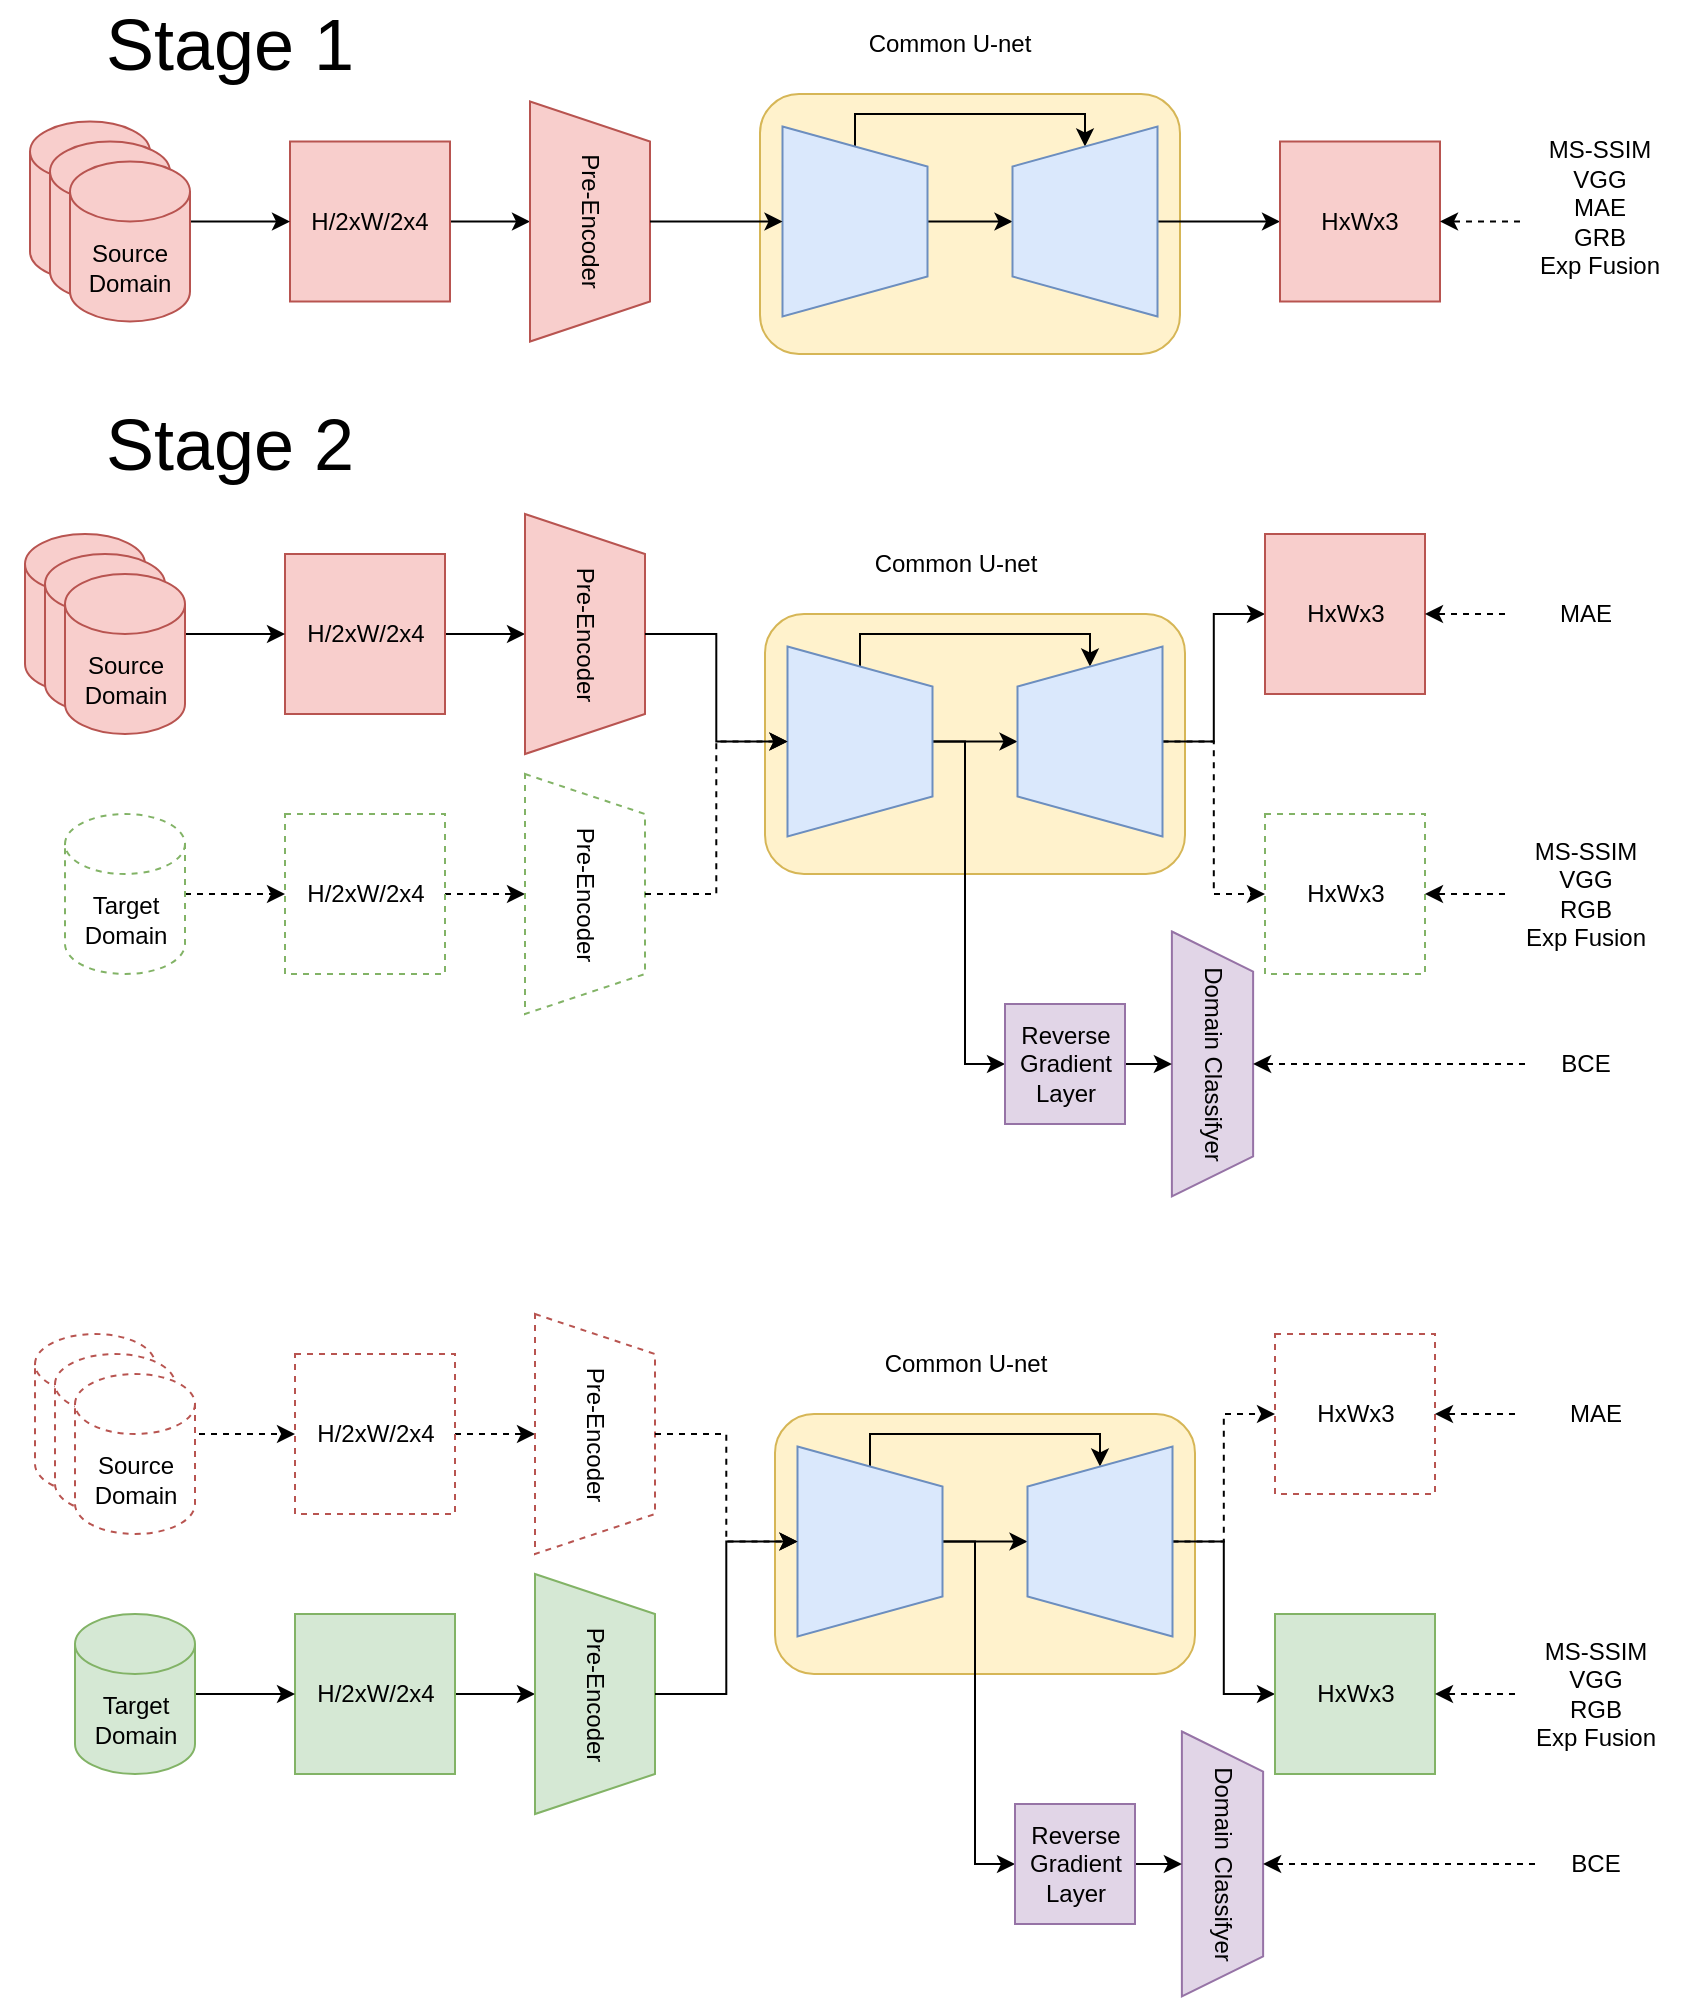 <mxfile version="20.1.3" type="device"><diagram id="XBrZccxcdFRXZSTpHr5B" name="Page-1"><mxGraphModel dx="1483" dy="774" grid="1" gridSize="10" guides="1" tooltips="1" connect="1" arrows="1" fold="1" page="1" pageScale="1" pageWidth="850" pageHeight="1100" math="0" shadow="0"><root><mxCell id="0"/><mxCell id="1" parent="0"/><mxCell id="iq0pE8cS_Rv9jsQV2Dix-35" style="edgeStyle=orthogonalEdgeStyle;rounded=0;orthogonalLoop=1;jettySize=auto;html=1;" parent="1" source="iq0pE8cS_Rv9jsQV2Dix-1" target="iq0pE8cS_Rv9jsQV2Dix-7" edge="1"><mxGeometry relative="1" as="geometry"/></mxCell><mxCell id="iq0pE8cS_Rv9jsQV2Dix-1" value="H/2xW/2x4" style="whiteSpace=wrap;html=1;aspect=fixed;fillColor=#f8cecc;strokeColor=#b85450;" parent="1" vertex="1"><mxGeometry x="145" y="83.75" width="80" height="80" as="geometry"/></mxCell><mxCell id="iq0pE8cS_Rv9jsQV2Dix-36" style="edgeStyle=orthogonalEdgeStyle;rounded=0;orthogonalLoop=1;jettySize=auto;html=1;" parent="1" source="iq0pE8cS_Rv9jsQV2Dix-2" edge="1"><mxGeometry relative="1" as="geometry"><mxPoint x="260" y="200" as="targetPoint"/></mxGeometry></mxCell><mxCell id="iq0pE8cS_Rv9jsQV2Dix-3" value="" style="shape=cylinder3;whiteSpace=wrap;html=1;boundedLbl=1;backgroundOutline=1;size=15;fillColor=#f8cecc;strokeColor=#b85450;" parent="1" vertex="1"><mxGeometry x="15" y="73.75" width="60" height="80" as="geometry"/></mxCell><mxCell id="iq0pE8cS_Rv9jsQV2Dix-34" style="edgeStyle=orthogonalEdgeStyle;rounded=0;orthogonalLoop=1;jettySize=auto;html=1;" parent="1" source="iq0pE8cS_Rv9jsQV2Dix-4" target="iq0pE8cS_Rv9jsQV2Dix-1" edge="1"><mxGeometry relative="1" as="geometry"/></mxCell><mxCell id="iq0pE8cS_Rv9jsQV2Dix-4" value="" style="shape=cylinder3;whiteSpace=wrap;html=1;boundedLbl=1;backgroundOutline=1;size=15;fillColor=#f8cecc;strokeColor=#b85450;" parent="1" vertex="1"><mxGeometry x="25" y="83.75" width="60" height="80" as="geometry"/></mxCell><mxCell id="iq0pE8cS_Rv9jsQV2Dix-5" value="Source Domain" style="shape=cylinder3;whiteSpace=wrap;html=1;boundedLbl=1;backgroundOutline=1;size=15;fillColor=#f8cecc;strokeColor=#b85450;" parent="1" vertex="1"><mxGeometry x="35" y="93.75" width="60" height="80" as="geometry"/></mxCell><mxCell id="iq0pE8cS_Rv9jsQV2Dix-37" style="edgeStyle=orthogonalEdgeStyle;rounded=0;orthogonalLoop=1;jettySize=auto;html=1;" parent="1" source="iq0pE8cS_Rv9jsQV2Dix-6" edge="1"><mxGeometry relative="1" as="geometry"><mxPoint x="140" y="200" as="targetPoint"/></mxGeometry></mxCell><mxCell id="iq0pE8cS_Rv9jsQV2Dix-7" value="Pre-Encoder" style="shape=trapezoid;perimeter=trapezoidPerimeter;whiteSpace=wrap;html=1;fixedSize=1;rotation=90;fillColor=#f8cecc;strokeColor=#b85450;" parent="1" vertex="1"><mxGeometry x="235" y="93.75" width="120" height="60" as="geometry"/></mxCell><mxCell id="iq0pE8cS_Rv9jsQV2Dix-9" value="" style="rounded=1;whiteSpace=wrap;html=1;fillColor=#fff2cc;strokeColor=#d6b656;" parent="1" vertex="1"><mxGeometry x="380" y="60" width="210" height="130" as="geometry"/></mxCell><mxCell id="iq0pE8cS_Rv9jsQV2Dix-12" style="edgeStyle=orthogonalEdgeStyle;rounded=0;orthogonalLoop=1;jettySize=auto;html=1;exitX=0.5;exitY=0;exitDx=0;exitDy=0;entryX=0.5;entryY=0;entryDx=0;entryDy=0;" parent="1" source="iq0pE8cS_Rv9jsQV2Dix-10" target="iq0pE8cS_Rv9jsQV2Dix-11" edge="1"><mxGeometry relative="1" as="geometry"/></mxCell><mxCell id="iq0pE8cS_Rv9jsQV2Dix-13" style="edgeStyle=orthogonalEdgeStyle;rounded=0;orthogonalLoop=1;jettySize=auto;html=1;exitX=0;exitY=0.5;exitDx=0;exitDy=0;entryX=1;entryY=0.5;entryDx=0;entryDy=0;" parent="1" source="iq0pE8cS_Rv9jsQV2Dix-10" target="iq0pE8cS_Rv9jsQV2Dix-11" edge="1"><mxGeometry relative="1" as="geometry"><Array as="points"><mxPoint x="428" y="70"/><mxPoint x="543" y="70"/></Array></mxGeometry></mxCell><mxCell id="iq0pE8cS_Rv9jsQV2Dix-10" value="" style="shape=trapezoid;perimeter=trapezoidPerimeter;whiteSpace=wrap;html=1;fixedSize=1;rotation=90;fillColor=#dae8fc;strokeColor=#6c8ebf;" parent="1" vertex="1"><mxGeometry x="380" y="87.5" width="95" height="72.5" as="geometry"/></mxCell><mxCell id="iq0pE8cS_Rv9jsQV2Dix-25" style="edgeStyle=orthogonalEdgeStyle;rounded=0;orthogonalLoop=1;jettySize=auto;html=1;" parent="1" source="iq0pE8cS_Rv9jsQV2Dix-11" target="iq0pE8cS_Rv9jsQV2Dix-24" edge="1"><mxGeometry relative="1" as="geometry"/></mxCell><mxCell id="iq0pE8cS_Rv9jsQV2Dix-11" value="" style="shape=trapezoid;perimeter=trapezoidPerimeter;whiteSpace=wrap;html=1;fixedSize=1;rotation=-90;fillColor=#dae8fc;strokeColor=#6c8ebf;" parent="1" vertex="1"><mxGeometry x="495" y="87.5" width="95" height="72.5" as="geometry"/></mxCell><mxCell id="iq0pE8cS_Rv9jsQV2Dix-14" style="edgeStyle=orthogonalEdgeStyle;rounded=0;orthogonalLoop=1;jettySize=auto;html=1;" parent="1" source="iq0pE8cS_Rv9jsQV2Dix-7" target="iq0pE8cS_Rv9jsQV2Dix-10" edge="1"><mxGeometry relative="1" as="geometry"/></mxCell><mxCell id="iq0pE8cS_Rv9jsQV2Dix-24" value="HxWx3" style="whiteSpace=wrap;html=1;aspect=fixed;fillColor=#f8cecc;strokeColor=#b85450;" parent="1" vertex="1"><mxGeometry x="640" y="83.75" width="80" height="80" as="geometry"/></mxCell><mxCell id="iq0pE8cS_Rv9jsQV2Dix-42" style="edgeStyle=orthogonalEdgeStyle;rounded=0;orthogonalLoop=1;jettySize=auto;html=1;entryX=0.5;entryY=0;entryDx=0;entryDy=0;dashed=1;" parent="1" source="iq0pE8cS_Rv9jsQV2Dix-29" edge="1"><mxGeometry relative="1" as="geometry"><mxPoint x="621.87" y="285.0" as="targetPoint"/></mxGeometry></mxCell><mxCell id="iq0pE8cS_Rv9jsQV2Dix-40" style="edgeStyle=orthogonalEdgeStyle;rounded=0;orthogonalLoop=1;jettySize=auto;html=1;exitX=0;exitY=0.5;exitDx=0;exitDy=0;entryX=1;entryY=0.5;entryDx=0;entryDy=0;dashed=1;" parent="1" source="iq0pE8cS_Rv9jsQV2Dix-30" target="iq0pE8cS_Rv9jsQV2Dix-24" edge="1"><mxGeometry relative="1" as="geometry"/></mxCell><mxCell id="iq0pE8cS_Rv9jsQV2Dix-30" value="&lt;div&gt;MS-SSIM&lt;/div&gt;&lt;div&gt;VGG&lt;/div&gt;&lt;div&gt;MAE&lt;/div&gt;&lt;div&gt;GRB&lt;/div&gt;&lt;div&gt;&lt;span class=&quot;pl-en&quot;&gt;&lt;span data-hydro-click-hmac=&quot;25c07968709a5952d38cd3aaa9d2ea31cd2f6895258096288bd8e2e5adb55d28&quot; data-hydro-click=&quot;{&amp;quot;event_type&amp;quot;:&amp;quot;code_navigation.click_on_symbol&amp;quot;,&amp;quot;payload&amp;quot;:{&amp;quot;action&amp;quot;:&amp;quot;click_on_symbol&amp;quot;,&amp;quot;repository_id&amp;quot;:423813487,&amp;quot;ref&amp;quot;:&amp;quot;main&amp;quot;,&amp;quot;language&amp;quot;:&amp;quot;Python&amp;quot;,&amp;quot;backend&amp;quot;:&amp;quot;ALEPH_PRECISE&amp;quot;,&amp;quot;code_nav_context&amp;quot;:&amp;quot;BLOB_VIEW&amp;quot;,&amp;quot;retry_backend&amp;quot;:&amp;quot;&amp;quot;,&amp;quot;originating_url&amp;quot;:&amp;quot;https://github.com/gosha20777/master-tesis/find-definition?q=exp_fusion&amp;amp;blob_path=src%2Fexperiment-3%2Flosses%2Flosses.py&amp;amp;ref=main&amp;amp;language=Python&amp;amp;row=83&amp;amp;col=4&amp;amp;code_nav_context=BLOB_VIEW&amp;quot;,&amp;quot;user_id&amp;quot;:25365364}}&quot; class=&quot;pl-token&quot;&gt;Exp Fusion&lt;/span&gt;&lt;/span&gt;&lt;/div&gt;&lt;div&gt;&lt;br&gt;&lt;/div&gt;" style="text;html=1;strokeColor=none;fillColor=none;align=center;verticalAlign=middle;whiteSpace=wrap;rounded=0;" parent="1" vertex="1"><mxGeometry x="760" y="108.75" width="80" height="30" as="geometry"/></mxCell><mxCell id="iq0pE8cS_Rv9jsQV2Dix-43" value="Common U-net" style="text;html=1;strokeColor=none;fillColor=none;align=center;verticalAlign=middle;whiteSpace=wrap;rounded=0;" parent="1" vertex="1"><mxGeometry x="430" y="20" width="90" height="30" as="geometry"/></mxCell><mxCell id="NlLPbVWFhuot1bjLrfw7-2" style="edgeStyle=orthogonalEdgeStyle;rounded=0;orthogonalLoop=1;jettySize=auto;html=1;" edge="1" parent="1" source="NlLPbVWFhuot1bjLrfw7-1"><mxGeometry relative="1" as="geometry"><mxPoint x="581.25" y="285.03" as="targetPoint"/></mxGeometry></mxCell><mxCell id="NlLPbVWFhuot1bjLrfw7-39" value="" style="edgeStyle=orthogonalEdgeStyle;rounded=0;orthogonalLoop=1;jettySize=auto;html=1;" edge="1" parent="1" source="NlLPbVWFhuot1bjLrfw7-1"><mxGeometry relative="1" as="geometry"><mxPoint x="640" y="285" as="targetPoint"/></mxGeometry></mxCell><mxCell id="NlLPbVWFhuot1bjLrfw7-3" style="edgeStyle=orthogonalEdgeStyle;rounded=0;orthogonalLoop=1;jettySize=auto;html=1;" edge="1" parent="1" source="NlLPbVWFhuot1bjLrfw7-4" target="NlLPbVWFhuot1bjLrfw7-13"><mxGeometry relative="1" as="geometry"/></mxCell><mxCell id="NlLPbVWFhuot1bjLrfw7-4" value="H/2xW/2x4" style="whiteSpace=wrap;html=1;aspect=fixed;fillColor=#f8cecc;strokeColor=#b85450;" vertex="1" parent="1"><mxGeometry x="142.5" y="290" width="80" height="80" as="geometry"/></mxCell><mxCell id="NlLPbVWFhuot1bjLrfw7-5" style="edgeStyle=orthogonalEdgeStyle;rounded=0;orthogonalLoop=1;jettySize=auto;html=1;dashed=1;" edge="1" parent="1" source="NlLPbVWFhuot1bjLrfw7-6" target="NlLPbVWFhuot1bjLrfw7-22"><mxGeometry relative="1" as="geometry"/></mxCell><mxCell id="NlLPbVWFhuot1bjLrfw7-6" value="H/2xW/2x4" style="whiteSpace=wrap;html=1;aspect=fixed;fillColor=#FFFFFF;strokeColor=#82b366;dashed=1;" vertex="1" parent="1"><mxGeometry x="142.5" y="420" width="80" height="80" as="geometry"/></mxCell><mxCell id="NlLPbVWFhuot1bjLrfw7-7" value="" style="shape=cylinder3;whiteSpace=wrap;html=1;boundedLbl=1;backgroundOutline=1;size=15;fillColor=#f8cecc;strokeColor=#b85450;" vertex="1" parent="1"><mxGeometry x="12.5" y="280" width="60" height="80" as="geometry"/></mxCell><mxCell id="NlLPbVWFhuot1bjLrfw7-8" style="edgeStyle=orthogonalEdgeStyle;rounded=0;orthogonalLoop=1;jettySize=auto;html=1;" edge="1" parent="1" source="NlLPbVWFhuot1bjLrfw7-9" target="NlLPbVWFhuot1bjLrfw7-4"><mxGeometry relative="1" as="geometry"/></mxCell><mxCell id="NlLPbVWFhuot1bjLrfw7-9" value="" style="shape=cylinder3;whiteSpace=wrap;html=1;boundedLbl=1;backgroundOutline=1;size=15;fillColor=#f8cecc;strokeColor=#b85450;" vertex="1" parent="1"><mxGeometry x="22.5" y="290" width="60" height="80" as="geometry"/></mxCell><mxCell id="NlLPbVWFhuot1bjLrfw7-10" value="Source Domain" style="shape=cylinder3;whiteSpace=wrap;html=1;boundedLbl=1;backgroundOutline=1;size=15;fillColor=#f8cecc;strokeColor=#b85450;" vertex="1" parent="1"><mxGeometry x="32.5" y="300" width="60" height="80" as="geometry"/></mxCell><mxCell id="NlLPbVWFhuot1bjLrfw7-11" style="edgeStyle=orthogonalEdgeStyle;rounded=0;orthogonalLoop=1;jettySize=auto;html=1;dashed=1;" edge="1" parent="1" source="NlLPbVWFhuot1bjLrfw7-12" target="NlLPbVWFhuot1bjLrfw7-6"><mxGeometry relative="1" as="geometry"/></mxCell><mxCell id="NlLPbVWFhuot1bjLrfw7-12" value="Target Domain" style="shape=cylinder3;whiteSpace=wrap;html=1;boundedLbl=1;backgroundOutline=1;size=15;fillColor=#FFFFFF;strokeColor=#82b366;dashed=1;" vertex="1" parent="1"><mxGeometry x="32.5" y="420" width="60" height="80" as="geometry"/></mxCell><mxCell id="NlLPbVWFhuot1bjLrfw7-13" value="Pre-Encoder" style="shape=trapezoid;perimeter=trapezoidPerimeter;whiteSpace=wrap;html=1;fixedSize=1;rotation=90;fillColor=#f8cecc;strokeColor=#b85450;" vertex="1" parent="1"><mxGeometry x="232.5" y="300" width="120" height="60" as="geometry"/></mxCell><mxCell id="NlLPbVWFhuot1bjLrfw7-14" value="" style="rounded=1;whiteSpace=wrap;html=1;fillColor=#fff2cc;strokeColor=#d6b656;" vertex="1" parent="1"><mxGeometry x="382.5" y="320" width="210" height="130" as="geometry"/></mxCell><mxCell id="NlLPbVWFhuot1bjLrfw7-15" style="edgeStyle=orthogonalEdgeStyle;rounded=0;orthogonalLoop=1;jettySize=auto;html=1;exitX=0.5;exitY=0;exitDx=0;exitDy=0;entryX=0.5;entryY=0;entryDx=0;entryDy=0;" edge="1" parent="1" source="NlLPbVWFhuot1bjLrfw7-18" target="NlLPbVWFhuot1bjLrfw7-21"><mxGeometry relative="1" as="geometry"/></mxCell><mxCell id="NlLPbVWFhuot1bjLrfw7-16" style="edgeStyle=orthogonalEdgeStyle;rounded=0;orthogonalLoop=1;jettySize=auto;html=1;exitX=0;exitY=0.5;exitDx=0;exitDy=0;entryX=1;entryY=0.5;entryDx=0;entryDy=0;" edge="1" parent="1" source="NlLPbVWFhuot1bjLrfw7-18" target="NlLPbVWFhuot1bjLrfw7-21"><mxGeometry relative="1" as="geometry"><Array as="points"><mxPoint x="430.5" y="330"/><mxPoint x="545.5" y="330"/></Array></mxGeometry></mxCell><mxCell id="NlLPbVWFhuot1bjLrfw7-17" style="edgeStyle=orthogonalEdgeStyle;rounded=0;orthogonalLoop=1;jettySize=auto;html=1;entryX=0;entryY=0.5;entryDx=0;entryDy=0;" edge="1" parent="1" source="NlLPbVWFhuot1bjLrfw7-18" target="NlLPbVWFhuot1bjLrfw7-37"><mxGeometry relative="1" as="geometry"><Array as="points"><mxPoint x="482.5" y="384"/><mxPoint x="482.5" y="545"/></Array></mxGeometry></mxCell><mxCell id="NlLPbVWFhuot1bjLrfw7-18" value="" style="shape=trapezoid;perimeter=trapezoidPerimeter;whiteSpace=wrap;html=1;fixedSize=1;rotation=90;fillColor=#dae8fc;strokeColor=#6c8ebf;" vertex="1" parent="1"><mxGeometry x="382.5" y="347.5" width="95" height="72.5" as="geometry"/></mxCell><mxCell id="NlLPbVWFhuot1bjLrfw7-19" style="edgeStyle=orthogonalEdgeStyle;rounded=0;orthogonalLoop=1;jettySize=auto;html=1;dashed=1;" edge="1" parent="1" source="NlLPbVWFhuot1bjLrfw7-21" target="NlLPbVWFhuot1bjLrfw7-26"><mxGeometry relative="1" as="geometry"/></mxCell><mxCell id="NlLPbVWFhuot1bjLrfw7-20" style="edgeStyle=orthogonalEdgeStyle;rounded=0;orthogonalLoop=1;jettySize=auto;html=1;" edge="1" parent="1" source="NlLPbVWFhuot1bjLrfw7-21" target="NlLPbVWFhuot1bjLrfw7-27"><mxGeometry relative="1" as="geometry"/></mxCell><mxCell id="NlLPbVWFhuot1bjLrfw7-21" value="" style="shape=trapezoid;perimeter=trapezoidPerimeter;whiteSpace=wrap;html=1;fixedSize=1;rotation=-90;fillColor=#dae8fc;strokeColor=#6c8ebf;" vertex="1" parent="1"><mxGeometry x="497.5" y="347.5" width="95" height="72.5" as="geometry"/></mxCell><mxCell id="NlLPbVWFhuot1bjLrfw7-22" value="Pre-Encoder" style="shape=trapezoid;perimeter=trapezoidPerimeter;whiteSpace=wrap;html=1;fixedSize=1;rotation=90;fillColor=#FFFFFF;strokeColor=#82b366;dashed=1;" vertex="1" parent="1"><mxGeometry x="232.5" y="430" width="120" height="60" as="geometry"/></mxCell><mxCell id="NlLPbVWFhuot1bjLrfw7-23" style="edgeStyle=orthogonalEdgeStyle;rounded=0;orthogonalLoop=1;jettySize=auto;html=1;dashed=1;" edge="1" parent="1" source="NlLPbVWFhuot1bjLrfw7-22" target="NlLPbVWFhuot1bjLrfw7-18"><mxGeometry relative="1" as="geometry"/></mxCell><mxCell id="NlLPbVWFhuot1bjLrfw7-24" style="edgeStyle=orthogonalEdgeStyle;rounded=0;orthogonalLoop=1;jettySize=auto;html=1;" edge="1" parent="1" source="NlLPbVWFhuot1bjLrfw7-13" target="NlLPbVWFhuot1bjLrfw7-18"><mxGeometry relative="1" as="geometry"/></mxCell><mxCell id="NlLPbVWFhuot1bjLrfw7-25" value="Domain Classifyer" style="shape=trapezoid;perimeter=trapezoidPerimeter;whiteSpace=wrap;html=1;fixedSize=1;rotation=90;fillColor=#e1d5e7;strokeColor=#9673a6;" vertex="1" parent="1"><mxGeometry x="540" y="524.69" width="132.5" height="40.62" as="geometry"/></mxCell><mxCell id="NlLPbVWFhuot1bjLrfw7-26" value="HxWx3" style="whiteSpace=wrap;html=1;aspect=fixed;fillColor=#FFFFFF;strokeColor=#82b366;dashed=1;" vertex="1" parent="1"><mxGeometry x="632.5" y="420" width="80" height="80" as="geometry"/></mxCell><mxCell id="NlLPbVWFhuot1bjLrfw7-27" value="HxWx3" style="whiteSpace=wrap;html=1;aspect=fixed;fillColor=#f8cecc;strokeColor=#b85450;" vertex="1" parent="1"><mxGeometry x="632.5" y="280" width="80" height="80" as="geometry"/></mxCell><mxCell id="NlLPbVWFhuot1bjLrfw7-29" style="edgeStyle=orthogonalEdgeStyle;rounded=0;orthogonalLoop=1;jettySize=auto;html=1;dashed=1;" edge="1" parent="1" source="NlLPbVWFhuot1bjLrfw7-30" target="NlLPbVWFhuot1bjLrfw7-26"><mxGeometry relative="1" as="geometry"/></mxCell><mxCell id="NlLPbVWFhuot1bjLrfw7-30" value="&lt;div&gt;MS-SSIM&lt;/div&gt;&lt;div&gt;VGG&lt;/div&gt;&lt;div&gt;RGB&lt;/div&gt;&lt;div&gt;&lt;span class=&quot;pl-en&quot;&gt;&lt;span data-hydro-click-hmac=&quot;25c07968709a5952d38cd3aaa9d2ea31cd2f6895258096288bd8e2e5adb55d28&quot; data-hydro-click=&quot;{&amp;quot;event_type&amp;quot;:&amp;quot;code_navigation.click_on_symbol&amp;quot;,&amp;quot;payload&amp;quot;:{&amp;quot;action&amp;quot;:&amp;quot;click_on_symbol&amp;quot;,&amp;quot;repository_id&amp;quot;:423813487,&amp;quot;ref&amp;quot;:&amp;quot;main&amp;quot;,&amp;quot;language&amp;quot;:&amp;quot;Python&amp;quot;,&amp;quot;backend&amp;quot;:&amp;quot;ALEPH_PRECISE&amp;quot;,&amp;quot;code_nav_context&amp;quot;:&amp;quot;BLOB_VIEW&amp;quot;,&amp;quot;retry_backend&amp;quot;:&amp;quot;&amp;quot;,&amp;quot;originating_url&amp;quot;:&amp;quot;https://github.com/gosha20777/master-tesis/find-definition?q=exp_fusion&amp;amp;blob_path=src%2Fexperiment-3%2Flosses%2Flosses.py&amp;amp;ref=main&amp;amp;language=Python&amp;amp;row=83&amp;amp;col=4&amp;amp;code_nav_context=BLOB_VIEW&amp;quot;,&amp;quot;user_id&amp;quot;:25365364}}&quot; class=&quot;pl-token&quot;&gt;Exp Fusion&lt;/span&gt;&lt;/span&gt;&lt;/div&gt;" style="text;html=1;strokeColor=none;fillColor=none;align=center;verticalAlign=middle;whiteSpace=wrap;rounded=0;" vertex="1" parent="1"><mxGeometry x="752.5" y="445" width="80" height="30" as="geometry"/></mxCell><mxCell id="NlLPbVWFhuot1bjLrfw7-31" style="edgeStyle=orthogonalEdgeStyle;rounded=0;orthogonalLoop=1;jettySize=auto;html=1;entryX=0.5;entryY=0;entryDx=0;entryDy=0;dashed=1;" edge="1" parent="1" source="NlLPbVWFhuot1bjLrfw7-32" target="NlLPbVWFhuot1bjLrfw7-25"><mxGeometry relative="1" as="geometry"><mxPoint x="624.37" y="545" as="targetPoint"/></mxGeometry></mxCell><mxCell id="NlLPbVWFhuot1bjLrfw7-32" value="BCE" style="text;html=1;strokeColor=none;fillColor=none;align=center;verticalAlign=middle;whiteSpace=wrap;rounded=0;" vertex="1" parent="1"><mxGeometry x="762.5" y="530" width="60" height="30" as="geometry"/></mxCell><mxCell id="NlLPbVWFhuot1bjLrfw7-33" style="edgeStyle=orthogonalEdgeStyle;rounded=0;orthogonalLoop=1;jettySize=auto;html=1;exitX=0;exitY=0.5;exitDx=0;exitDy=0;entryX=1;entryY=0.5;entryDx=0;entryDy=0;dashed=1;" edge="1" parent="1" source="NlLPbVWFhuot1bjLrfw7-34" target="NlLPbVWFhuot1bjLrfw7-27"><mxGeometry relative="1" as="geometry"/></mxCell><mxCell id="NlLPbVWFhuot1bjLrfw7-34" value="MAE" style="text;html=1;strokeColor=none;fillColor=none;align=center;verticalAlign=middle;whiteSpace=wrap;rounded=0;" vertex="1" parent="1"><mxGeometry x="752.5" y="305" width="80" height="30" as="geometry"/></mxCell><mxCell id="NlLPbVWFhuot1bjLrfw7-35" value="Common U-net" style="text;html=1;strokeColor=none;fillColor=none;align=center;verticalAlign=middle;whiteSpace=wrap;rounded=0;" vertex="1" parent="1"><mxGeometry x="432.5" y="280" width="90" height="30" as="geometry"/></mxCell><mxCell id="NlLPbVWFhuot1bjLrfw7-36" style="edgeStyle=orthogonalEdgeStyle;rounded=0;orthogonalLoop=1;jettySize=auto;html=1;" edge="1" parent="1" source="NlLPbVWFhuot1bjLrfw7-37" target="NlLPbVWFhuot1bjLrfw7-25"><mxGeometry relative="1" as="geometry"><mxPoint x="583.75" y="545" as="targetPoint"/></mxGeometry></mxCell><mxCell id="NlLPbVWFhuot1bjLrfw7-37" value="Reverse Gradient Layer " style="rounded=0;whiteSpace=wrap;html=1;fillColor=#e1d5e7;strokeColor=#9673a6;" vertex="1" parent="1"><mxGeometry x="502.5" y="515" width="60" height="60" as="geometry"/></mxCell><mxCell id="NlLPbVWFhuot1bjLrfw7-42" value="&lt;font style=&quot;font-size: 36px;&quot;&gt;Stage 1&lt;/font&gt;" style="text;html=1;strokeColor=none;fillColor=none;align=center;verticalAlign=middle;whiteSpace=wrap;rounded=0;" vertex="1" parent="1"><mxGeometry y="20" width="230" height="30" as="geometry"/></mxCell><mxCell id="NlLPbVWFhuot1bjLrfw7-43" value="&lt;font style=&quot;font-size: 36px;&quot;&gt;Stage 2&lt;br&gt;&lt;/font&gt;" style="text;html=1;strokeColor=none;fillColor=none;align=center;verticalAlign=middle;whiteSpace=wrap;rounded=0;" vertex="1" parent="1"><mxGeometry y="220" width="230" height="30" as="geometry"/></mxCell><mxCell id="NlLPbVWFhuot1bjLrfw7-80" style="edgeStyle=orthogonalEdgeStyle;rounded=0;orthogonalLoop=1;jettySize=auto;html=1;dashed=1;" edge="1" parent="1" source="NlLPbVWFhuot1bjLrfw7-81" target="NlLPbVWFhuot1bjLrfw7-90"><mxGeometry relative="1" as="geometry"/></mxCell><mxCell id="NlLPbVWFhuot1bjLrfw7-81" value="H/2xW/2x4" style="whiteSpace=wrap;html=1;aspect=fixed;fillColor=#FFFFFF;strokeColor=#b85450;dashed=1;" vertex="1" parent="1"><mxGeometry x="147.5" y="690" width="80" height="80" as="geometry"/></mxCell><mxCell id="NlLPbVWFhuot1bjLrfw7-82" style="edgeStyle=orthogonalEdgeStyle;rounded=0;orthogonalLoop=1;jettySize=auto;html=1;" edge="1" parent="1" source="NlLPbVWFhuot1bjLrfw7-83" target="NlLPbVWFhuot1bjLrfw7-99"><mxGeometry relative="1" as="geometry"/></mxCell><mxCell id="NlLPbVWFhuot1bjLrfw7-83" value="H/2xW/2x4" style="whiteSpace=wrap;html=1;aspect=fixed;fillColor=#d5e8d4;strokeColor=#82b366;" vertex="1" parent="1"><mxGeometry x="147.5" y="820" width="80" height="80" as="geometry"/></mxCell><mxCell id="NlLPbVWFhuot1bjLrfw7-84" value="" style="shape=cylinder3;whiteSpace=wrap;html=1;boundedLbl=1;backgroundOutline=1;size=15;fillColor=#FFFFFF;strokeColor=#b85450;dashed=1;" vertex="1" parent="1"><mxGeometry x="17.5" y="680" width="60" height="80" as="geometry"/></mxCell><mxCell id="NlLPbVWFhuot1bjLrfw7-85" style="edgeStyle=orthogonalEdgeStyle;rounded=0;orthogonalLoop=1;jettySize=auto;html=1;dashed=1;" edge="1" parent="1" source="NlLPbVWFhuot1bjLrfw7-86" target="NlLPbVWFhuot1bjLrfw7-81"><mxGeometry relative="1" as="geometry"/></mxCell><mxCell id="NlLPbVWFhuot1bjLrfw7-86" value="" style="shape=cylinder3;whiteSpace=wrap;html=1;boundedLbl=1;backgroundOutline=1;size=15;fillColor=#FFFFFF;strokeColor=#b85450;dashed=1;" vertex="1" parent="1"><mxGeometry x="27.5" y="690" width="60" height="80" as="geometry"/></mxCell><mxCell id="NlLPbVWFhuot1bjLrfw7-87" value="Source Domain" style="shape=cylinder3;whiteSpace=wrap;html=1;boundedLbl=1;backgroundOutline=1;size=15;fillColor=#FFFFFF;strokeColor=#b85450;dashed=1;" vertex="1" parent="1"><mxGeometry x="37.5" y="700" width="60" height="80" as="geometry"/></mxCell><mxCell id="NlLPbVWFhuot1bjLrfw7-88" style="edgeStyle=orthogonalEdgeStyle;rounded=0;orthogonalLoop=1;jettySize=auto;html=1;" edge="1" parent="1" source="NlLPbVWFhuot1bjLrfw7-89" target="NlLPbVWFhuot1bjLrfw7-83"><mxGeometry relative="1" as="geometry"/></mxCell><mxCell id="NlLPbVWFhuot1bjLrfw7-89" value="Target Domain" style="shape=cylinder3;whiteSpace=wrap;html=1;boundedLbl=1;backgroundOutline=1;size=15;fillColor=#d5e8d4;strokeColor=#82b366;" vertex="1" parent="1"><mxGeometry x="37.5" y="820" width="60" height="80" as="geometry"/></mxCell><mxCell id="NlLPbVWFhuot1bjLrfw7-90" value="Pre-Encoder" style="shape=trapezoid;perimeter=trapezoidPerimeter;whiteSpace=wrap;html=1;fixedSize=1;rotation=90;fillColor=#FFFFFF;strokeColor=#b85450;dashed=1;" vertex="1" parent="1"><mxGeometry x="237.5" y="700" width="120" height="60" as="geometry"/></mxCell><mxCell id="NlLPbVWFhuot1bjLrfw7-91" value="" style="rounded=1;whiteSpace=wrap;html=1;fillColor=#fff2cc;strokeColor=#d6b656;" vertex="1" parent="1"><mxGeometry x="387.5" y="720" width="210" height="130" as="geometry"/></mxCell><mxCell id="NlLPbVWFhuot1bjLrfw7-92" style="edgeStyle=orthogonalEdgeStyle;rounded=0;orthogonalLoop=1;jettySize=auto;html=1;exitX=0.5;exitY=0;exitDx=0;exitDy=0;entryX=0.5;entryY=0;entryDx=0;entryDy=0;" edge="1" parent="1" source="NlLPbVWFhuot1bjLrfw7-95" target="NlLPbVWFhuot1bjLrfw7-98"><mxGeometry relative="1" as="geometry"/></mxCell><mxCell id="NlLPbVWFhuot1bjLrfw7-93" style="edgeStyle=orthogonalEdgeStyle;rounded=0;orthogonalLoop=1;jettySize=auto;html=1;exitX=0;exitY=0.5;exitDx=0;exitDy=0;entryX=1;entryY=0.5;entryDx=0;entryDy=0;" edge="1" parent="1" source="NlLPbVWFhuot1bjLrfw7-95" target="NlLPbVWFhuot1bjLrfw7-98"><mxGeometry relative="1" as="geometry"><Array as="points"><mxPoint x="435.5" y="730"/><mxPoint x="550.5" y="730"/></Array></mxGeometry></mxCell><mxCell id="NlLPbVWFhuot1bjLrfw7-94" style="edgeStyle=orthogonalEdgeStyle;rounded=0;orthogonalLoop=1;jettySize=auto;html=1;entryX=0;entryY=0.5;entryDx=0;entryDy=0;" edge="1" parent="1" source="NlLPbVWFhuot1bjLrfw7-95" target="NlLPbVWFhuot1bjLrfw7-113"><mxGeometry relative="1" as="geometry"><Array as="points"><mxPoint x="487.5" y="784"/><mxPoint x="487.5" y="945"/></Array></mxGeometry></mxCell><mxCell id="NlLPbVWFhuot1bjLrfw7-95" value="" style="shape=trapezoid;perimeter=trapezoidPerimeter;whiteSpace=wrap;html=1;fixedSize=1;rotation=90;fillColor=#dae8fc;strokeColor=#6c8ebf;" vertex="1" parent="1"><mxGeometry x="387.5" y="747.5" width="95" height="72.5" as="geometry"/></mxCell><mxCell id="NlLPbVWFhuot1bjLrfw7-96" style="edgeStyle=orthogonalEdgeStyle;rounded=0;orthogonalLoop=1;jettySize=auto;html=1;" edge="1" parent="1" source="NlLPbVWFhuot1bjLrfw7-98" target="NlLPbVWFhuot1bjLrfw7-103"><mxGeometry relative="1" as="geometry"/></mxCell><mxCell id="NlLPbVWFhuot1bjLrfw7-97" style="edgeStyle=orthogonalEdgeStyle;rounded=0;orthogonalLoop=1;jettySize=auto;html=1;dashed=1;" edge="1" parent="1" source="NlLPbVWFhuot1bjLrfw7-98" target="NlLPbVWFhuot1bjLrfw7-104"><mxGeometry relative="1" as="geometry"/></mxCell><mxCell id="NlLPbVWFhuot1bjLrfw7-98" value="" style="shape=trapezoid;perimeter=trapezoidPerimeter;whiteSpace=wrap;html=1;fixedSize=1;rotation=-90;fillColor=#dae8fc;strokeColor=#6c8ebf;" vertex="1" parent="1"><mxGeometry x="502.5" y="747.5" width="95" height="72.5" as="geometry"/></mxCell><mxCell id="NlLPbVWFhuot1bjLrfw7-99" value="Pre-Encoder" style="shape=trapezoid;perimeter=trapezoidPerimeter;whiteSpace=wrap;html=1;fixedSize=1;rotation=90;fillColor=#d5e8d4;strokeColor=#82b366;" vertex="1" parent="1"><mxGeometry x="237.5" y="830" width="120" height="60" as="geometry"/></mxCell><mxCell id="NlLPbVWFhuot1bjLrfw7-100" style="edgeStyle=orthogonalEdgeStyle;rounded=0;orthogonalLoop=1;jettySize=auto;html=1;" edge="1" parent="1" source="NlLPbVWFhuot1bjLrfw7-99" target="NlLPbVWFhuot1bjLrfw7-95"><mxGeometry relative="1" as="geometry"/></mxCell><mxCell id="NlLPbVWFhuot1bjLrfw7-101" style="edgeStyle=orthogonalEdgeStyle;rounded=0;orthogonalLoop=1;jettySize=auto;html=1;dashed=1;" edge="1" parent="1" source="NlLPbVWFhuot1bjLrfw7-90" target="NlLPbVWFhuot1bjLrfw7-95"><mxGeometry relative="1" as="geometry"/></mxCell><mxCell id="NlLPbVWFhuot1bjLrfw7-102" value="Domain Classifyer" style="shape=trapezoid;perimeter=trapezoidPerimeter;whiteSpace=wrap;html=1;fixedSize=1;rotation=90;fillColor=#e1d5e7;strokeColor=#9673a6;" vertex="1" parent="1"><mxGeometry x="545" y="924.69" width="132.5" height="40.62" as="geometry"/></mxCell><mxCell id="NlLPbVWFhuot1bjLrfw7-103" value="HxWx3" style="whiteSpace=wrap;html=1;aspect=fixed;fillColor=#d5e8d4;strokeColor=#82b366;" vertex="1" parent="1"><mxGeometry x="637.5" y="820" width="80" height="80" as="geometry"/></mxCell><mxCell id="NlLPbVWFhuot1bjLrfw7-104" value="HxWx3" style="whiteSpace=wrap;html=1;aspect=fixed;fillColor=#FFFFFF;strokeColor=#b85450;dashed=1;" vertex="1" parent="1"><mxGeometry x="637.5" y="680" width="80" height="80" as="geometry"/></mxCell><mxCell id="NlLPbVWFhuot1bjLrfw7-105" style="edgeStyle=orthogonalEdgeStyle;rounded=0;orthogonalLoop=1;jettySize=auto;html=1;dashed=1;" edge="1" parent="1" source="NlLPbVWFhuot1bjLrfw7-106" target="NlLPbVWFhuot1bjLrfw7-103"><mxGeometry relative="1" as="geometry"/></mxCell><mxCell id="NlLPbVWFhuot1bjLrfw7-106" value="&lt;div&gt;MS-SSIM&lt;/div&gt;&lt;div&gt;VGG&lt;/div&gt;&lt;div&gt;RGB&lt;/div&gt;&lt;div&gt;&lt;span class=&quot;pl-en&quot;&gt;&lt;span data-hydro-click-hmac=&quot;25c07968709a5952d38cd3aaa9d2ea31cd2f6895258096288bd8e2e5adb55d28&quot; data-hydro-click=&quot;{&amp;quot;event_type&amp;quot;:&amp;quot;code_navigation.click_on_symbol&amp;quot;,&amp;quot;payload&amp;quot;:{&amp;quot;action&amp;quot;:&amp;quot;click_on_symbol&amp;quot;,&amp;quot;repository_id&amp;quot;:423813487,&amp;quot;ref&amp;quot;:&amp;quot;main&amp;quot;,&amp;quot;language&amp;quot;:&amp;quot;Python&amp;quot;,&amp;quot;backend&amp;quot;:&amp;quot;ALEPH_PRECISE&amp;quot;,&amp;quot;code_nav_context&amp;quot;:&amp;quot;BLOB_VIEW&amp;quot;,&amp;quot;retry_backend&amp;quot;:&amp;quot;&amp;quot;,&amp;quot;originating_url&amp;quot;:&amp;quot;https://github.com/gosha20777/master-tesis/find-definition?q=exp_fusion&amp;amp;blob_path=src%2Fexperiment-3%2Flosses%2Flosses.py&amp;amp;ref=main&amp;amp;language=Python&amp;amp;row=83&amp;amp;col=4&amp;amp;code_nav_context=BLOB_VIEW&amp;quot;,&amp;quot;user_id&amp;quot;:25365364}}&quot; class=&quot;pl-token&quot;&gt;Exp Fusion&lt;/span&gt;&lt;/span&gt;&lt;/div&gt;" style="text;html=1;strokeColor=none;fillColor=none;align=center;verticalAlign=middle;whiteSpace=wrap;rounded=0;" vertex="1" parent="1"><mxGeometry x="757.5" y="845" width="80" height="30" as="geometry"/></mxCell><mxCell id="NlLPbVWFhuot1bjLrfw7-107" style="edgeStyle=orthogonalEdgeStyle;rounded=0;orthogonalLoop=1;jettySize=auto;html=1;entryX=0.5;entryY=0;entryDx=0;entryDy=0;dashed=1;" edge="1" parent="1" source="NlLPbVWFhuot1bjLrfw7-108" target="NlLPbVWFhuot1bjLrfw7-102"><mxGeometry relative="1" as="geometry"><mxPoint x="629.37" y="945" as="targetPoint"/></mxGeometry></mxCell><mxCell id="NlLPbVWFhuot1bjLrfw7-108" value="BCE" style="text;html=1;strokeColor=none;fillColor=none;align=center;verticalAlign=middle;whiteSpace=wrap;rounded=0;" vertex="1" parent="1"><mxGeometry x="767.5" y="930" width="60" height="30" as="geometry"/></mxCell><mxCell id="NlLPbVWFhuot1bjLrfw7-109" style="edgeStyle=orthogonalEdgeStyle;rounded=0;orthogonalLoop=1;jettySize=auto;html=1;exitX=0;exitY=0.5;exitDx=0;exitDy=0;entryX=1;entryY=0.5;entryDx=0;entryDy=0;dashed=1;" edge="1" parent="1" source="NlLPbVWFhuot1bjLrfw7-110" target="NlLPbVWFhuot1bjLrfw7-104"><mxGeometry relative="1" as="geometry"/></mxCell><mxCell id="NlLPbVWFhuot1bjLrfw7-110" value="MAE" style="text;html=1;strokeColor=none;fillColor=none;align=center;verticalAlign=middle;whiteSpace=wrap;rounded=0;" vertex="1" parent="1"><mxGeometry x="757.5" y="705" width="80" height="30" as="geometry"/></mxCell><mxCell id="NlLPbVWFhuot1bjLrfw7-111" value="Common U-net" style="text;html=1;strokeColor=none;fillColor=none;align=center;verticalAlign=middle;whiteSpace=wrap;rounded=0;" vertex="1" parent="1"><mxGeometry x="437.5" y="680" width="90" height="30" as="geometry"/></mxCell><mxCell id="NlLPbVWFhuot1bjLrfw7-112" style="edgeStyle=orthogonalEdgeStyle;rounded=0;orthogonalLoop=1;jettySize=auto;html=1;" edge="1" parent="1" source="NlLPbVWFhuot1bjLrfw7-113" target="NlLPbVWFhuot1bjLrfw7-102"><mxGeometry relative="1" as="geometry"><mxPoint x="588.75" y="945" as="targetPoint"/></mxGeometry></mxCell><mxCell id="NlLPbVWFhuot1bjLrfw7-113" value="Reverse Gradient Layer " style="rounded=0;whiteSpace=wrap;html=1;fillColor=#e1d5e7;strokeColor=#9673a6;" vertex="1" parent="1"><mxGeometry x="507.5" y="915" width="60" height="60" as="geometry"/></mxCell></root></mxGraphModel></diagram></mxfile>